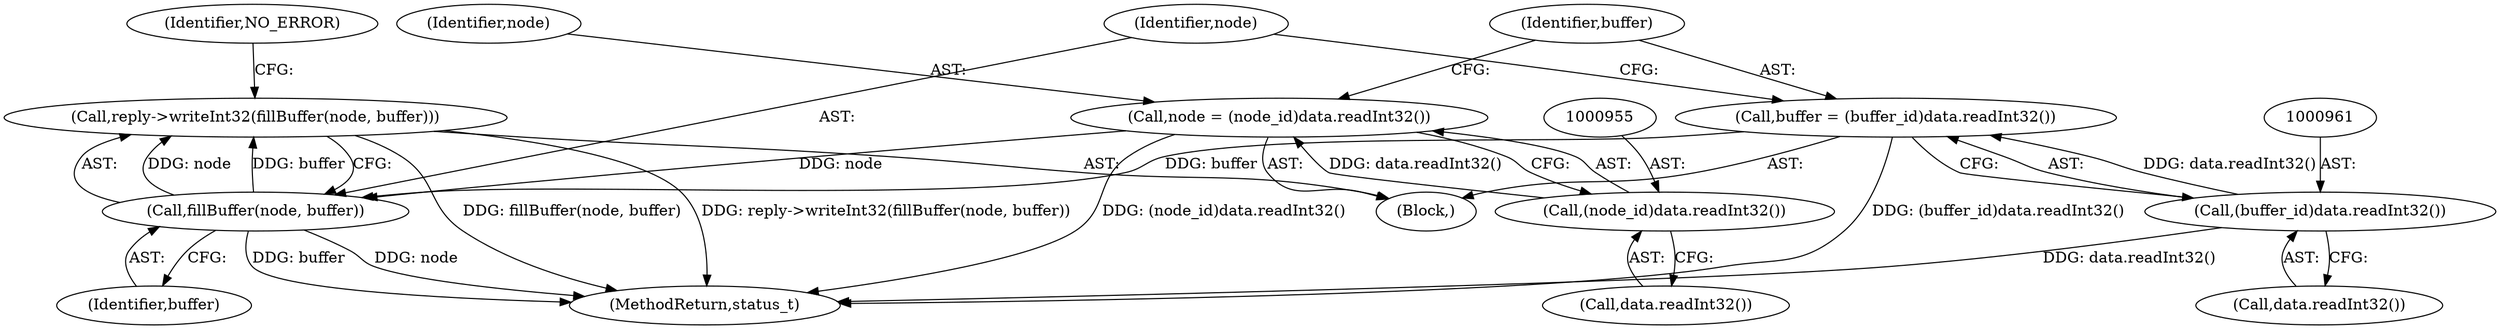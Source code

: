 digraph "0_Android_1171e7c047bf79e7c93342bb6a812c9edd86aa84@API" {
"1000963" [label="(Call,reply->writeInt32(fillBuffer(node, buffer)))"];
"1000964" [label="(Call,fillBuffer(node, buffer))"];
"1000952" [label="(Call,node = (node_id)data.readInt32())"];
"1000954" [label="(Call,(node_id)data.readInt32())"];
"1000958" [label="(Call,buffer = (buffer_id)data.readInt32())"];
"1000960" [label="(Call,(buffer_id)data.readInt32())"];
"1000963" [label="(Call,reply->writeInt32(fillBuffer(node, buffer)))"];
"1001056" [label="(MethodReturn,status_t)"];
"1000962" [label="(Call,data.readInt32())"];
"1000958" [label="(Call,buffer = (buffer_id)data.readInt32())"];
"1000968" [label="(Identifier,NO_ERROR)"];
"1000965" [label="(Identifier,node)"];
"1000953" [label="(Identifier,node)"];
"1000954" [label="(Call,(node_id)data.readInt32())"];
"1000956" [label="(Call,data.readInt32())"];
"1000966" [label="(Identifier,buffer)"];
"1000952" [label="(Call,node = (node_id)data.readInt32())"];
"1000960" [label="(Call,(buffer_id)data.readInt32())"];
"1000946" [label="(Block,)"];
"1000964" [label="(Call,fillBuffer(node, buffer))"];
"1000959" [label="(Identifier,buffer)"];
"1000963" -> "1000946"  [label="AST: "];
"1000963" -> "1000964"  [label="CFG: "];
"1000964" -> "1000963"  [label="AST: "];
"1000968" -> "1000963"  [label="CFG: "];
"1000963" -> "1001056"  [label="DDG: fillBuffer(node, buffer)"];
"1000963" -> "1001056"  [label="DDG: reply->writeInt32(fillBuffer(node, buffer))"];
"1000964" -> "1000963"  [label="DDG: node"];
"1000964" -> "1000963"  [label="DDG: buffer"];
"1000964" -> "1000966"  [label="CFG: "];
"1000965" -> "1000964"  [label="AST: "];
"1000966" -> "1000964"  [label="AST: "];
"1000964" -> "1001056"  [label="DDG: node"];
"1000964" -> "1001056"  [label="DDG: buffer"];
"1000952" -> "1000964"  [label="DDG: node"];
"1000958" -> "1000964"  [label="DDG: buffer"];
"1000952" -> "1000946"  [label="AST: "];
"1000952" -> "1000954"  [label="CFG: "];
"1000953" -> "1000952"  [label="AST: "];
"1000954" -> "1000952"  [label="AST: "];
"1000959" -> "1000952"  [label="CFG: "];
"1000952" -> "1001056"  [label="DDG: (node_id)data.readInt32()"];
"1000954" -> "1000952"  [label="DDG: data.readInt32()"];
"1000954" -> "1000956"  [label="CFG: "];
"1000955" -> "1000954"  [label="AST: "];
"1000956" -> "1000954"  [label="AST: "];
"1000958" -> "1000946"  [label="AST: "];
"1000958" -> "1000960"  [label="CFG: "];
"1000959" -> "1000958"  [label="AST: "];
"1000960" -> "1000958"  [label="AST: "];
"1000965" -> "1000958"  [label="CFG: "];
"1000958" -> "1001056"  [label="DDG: (buffer_id)data.readInt32()"];
"1000960" -> "1000958"  [label="DDG: data.readInt32()"];
"1000960" -> "1000962"  [label="CFG: "];
"1000961" -> "1000960"  [label="AST: "];
"1000962" -> "1000960"  [label="AST: "];
"1000960" -> "1001056"  [label="DDG: data.readInt32()"];
}
